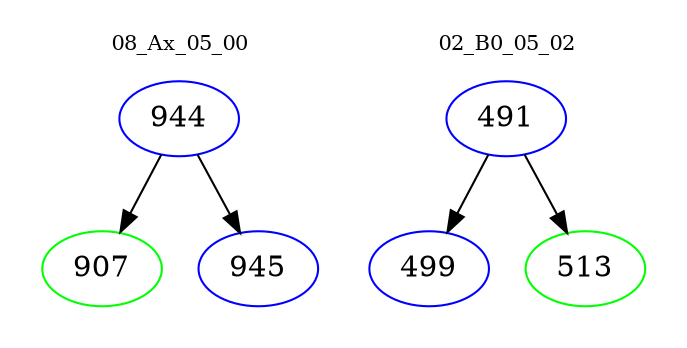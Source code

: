 digraph{
subgraph cluster_0 {
color = white
label = "08_Ax_05_00";
fontsize=10;
T0_944 [label="944", color="blue"]
T0_944 -> T0_907 [color="black"]
T0_907 [label="907", color="green"]
T0_944 -> T0_945 [color="black"]
T0_945 [label="945", color="blue"]
}
subgraph cluster_1 {
color = white
label = "02_B0_05_02";
fontsize=10;
T1_491 [label="491", color="blue"]
T1_491 -> T1_499 [color="black"]
T1_499 [label="499", color="blue"]
T1_491 -> T1_513 [color="black"]
T1_513 [label="513", color="green"]
}
}
